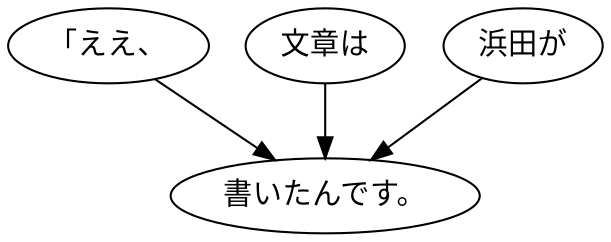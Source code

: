 digraph graph7316 {
	node0 [label="「ええ、"];
	node1 [label="文章は"];
	node2 [label="浜田が"];
	node3 [label="書いたんです。"];
	node0 -> node3;
	node1 -> node3;
	node2 -> node3;
}
